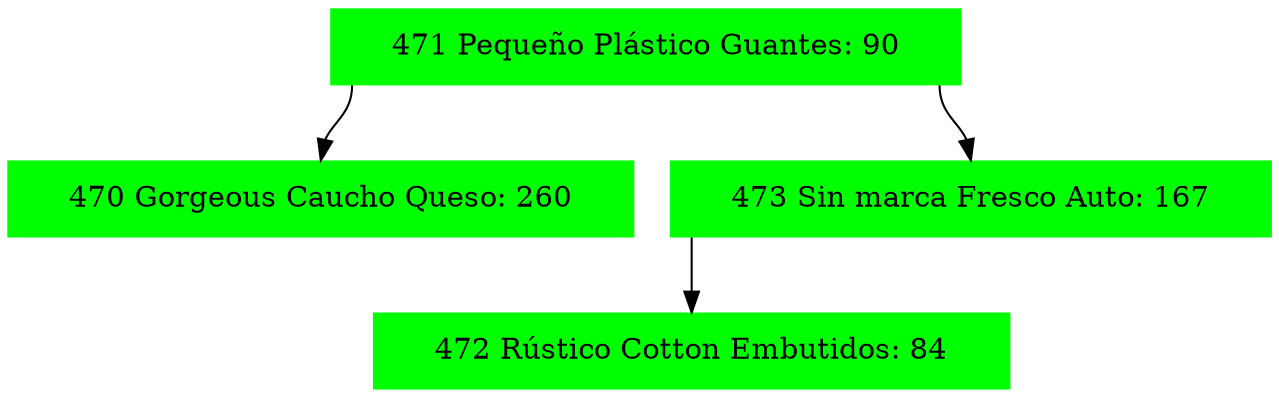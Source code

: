 digraph G{
node[shape="record"];
node0xc000143500[label="<f0>|<f1>471  Pequeño Plástico Guantes: 90|<f2>",color=green,style =filled];
node0xc000143570[label="<f0>|<f1>470 Gorgeous Caucho Queso: 260|<f2>",color=green,style =filled];
node0xc000143500:f0->node0xc000143570:f1
node0xc000143490[label="<f0>|<f1>473 Sin marca Fresco Auto: 167|<f2>",color=green,style =filled];
node0xc000143500:f2->node0xc000143490:f1
node0xc000143650[label="<f0>|<f1>472 Rústico Cotton Embutidos: 84|<f2>",color=green,style =filled];
node0xc000143490:f0->node0xc000143650:f1
}
